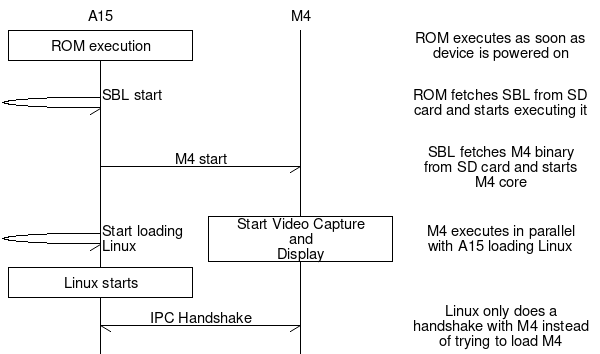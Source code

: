msc {

    A15 [label="A15"], m4 [label="M4"], notes [linecolor="white",label=""];

    A15 box A15 [label="ROM execution"],
    notes box notes [label="ROM executes as soon as
    device is powered on", linecolor="white"];

    |||;

    A15 -> A15 [label="SBL start"],
    notes box notes [label="ROM fetches SBL from SD card and
    starts executing it", linecolor="white"];

    |||;

    A15 -> m4 [label="M4 start"],
    notes box notes [label="SBL fetches M4 binary
    from SD card and starts M4 core", linecolor="white"];

    |||;

    A15 -> A15 [label="Start loading\nLinux"],
    m4 box m4 [label="Start Video Capture\nand\nDisplay"],
    notes box notes [label="M4 executes in parallel with A15 loading Linux",
    linecolor="white"];

    A15 box A15 [label="Linux starts"];

    A15 -> m4, m4 -> A15 [label="IPC Handshake"],
    notes box notes [label="Linux only does a handshake with M4
    instead of trying to load M4", linecolor="white"];

}